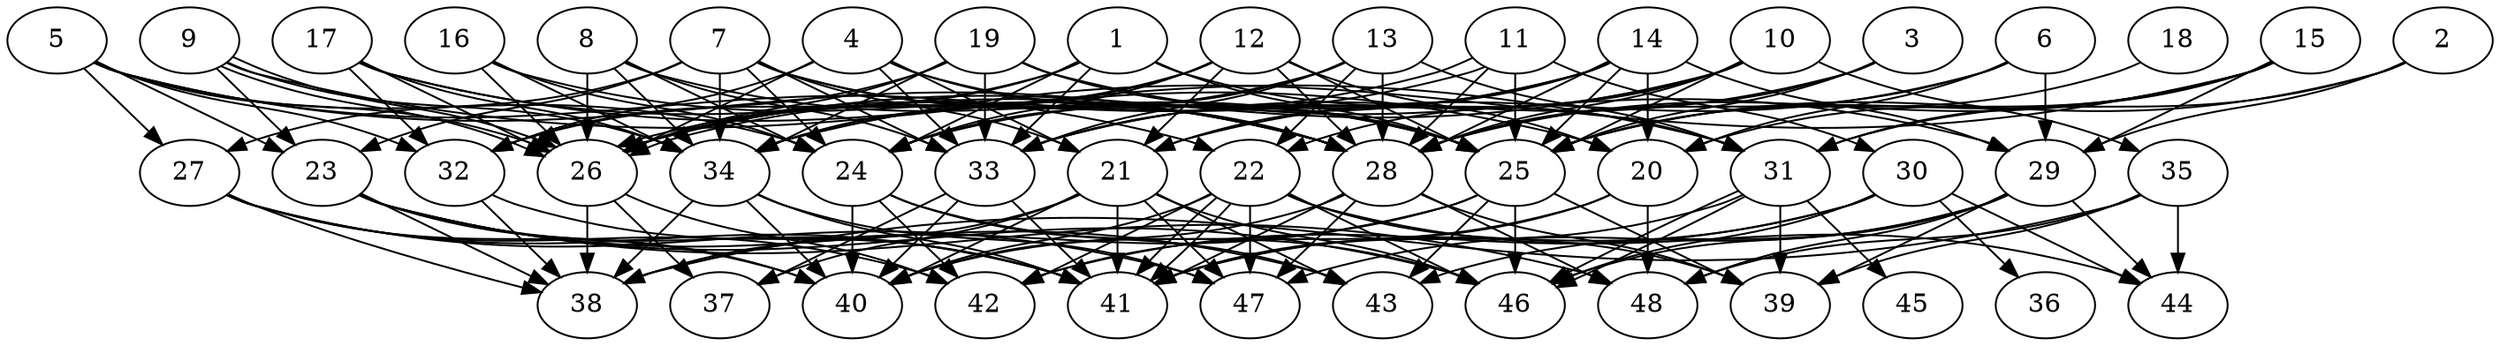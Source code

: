 // DAG (tier=3-complex, mode=compute, n=48, ccr=0.489, fat=0.707, density=0.754, regular=0.366, jump=0.308, mindata=1048576, maxdata=16777216)
// DAG automatically generated by daggen at Sun Aug 24 16:33:34 2025
// /home/ermia/Project/Environments/daggen/bin/daggen --dot --ccr 0.489 --fat 0.707 --regular 0.366 --density 0.754 --jump 0.308 --mindata 1048576 --maxdata 16777216 -n 48 
digraph G {
  1 [size="19288851305270870016", alpha="0.15", expect_size="9644425652635435008"]
  1 -> 24 [size ="57538812837888"]
  1 -> 25 [size ="57538812837888"]
  1 -> 26 [size ="57538812837888"]
  1 -> 31 [size ="57538812837888"]
  1 -> 32 [size ="57538812837888"]
  1 -> 33 [size ="57538812837888"]
  2 [size="1629400038024902", alpha="0.14", expect_size="814700019012451"]
  2 -> 25 [size ="29491200000000"]
  2 -> 29 [size ="29491200000000"]
  2 -> 31 [size ="29491200000000"]
  3 [size="7000753524677124", alpha="0.17", expect_size="3500376762338562"]
  3 -> 25 [size ="132278625763328"]
  3 -> 28 [size ="132278625763328"]
  3 -> 33 [size ="132278625763328"]
  4 [size="1021979217080703", alpha="0.19", expect_size="510989608540351"]
  4 -> 21 [size ="102174084300800"]
  4 -> 25 [size ="102174084300800"]
  4 -> 26 [size ="102174084300800"]
  4 -> 28 [size ="102174084300800"]
  4 -> 32 [size ="102174084300800"]
  4 -> 33 [size ="102174084300800"]
  5 [size="151612904351207904", alpha="0.04", expect_size="75806452175603952"]
  5 -> 22 [size ="241541209653248"]
  5 -> 23 [size ="241541209653248"]
  5 -> 24 [size ="241541209653248"]
  5 -> 26 [size ="241541209653248"]
  5 -> 27 [size ="241541209653248"]
  5 -> 28 [size ="241541209653248"]
  5 -> 32 [size ="241541209653248"]
  6 [size="37407404716376912", alpha="0.11", expect_size="18703702358188456"]
  6 -> 20 [size ="1499297258405888"]
  6 -> 21 [size ="1499297258405888"]
  6 -> 28 [size ="1499297258405888"]
  6 -> 29 [size ="1499297258405888"]
  7 [size="1030459498401789312", alpha="0.00", expect_size="515229749200894656"]
  7 -> 21 [size ="525788629696512"]
  7 -> 23 [size ="525788629696512"]
  7 -> 24 [size ="525788629696512"]
  7 -> 25 [size ="525788629696512"]
  7 -> 27 [size ="525788629696512"]
  7 -> 28 [size ="525788629696512"]
  7 -> 33 [size ="525788629696512"]
  7 -> 34 [size ="525788629696512"]
  8 [size="244078755227052802048", alpha="0.09", expect_size="122039377613526401024"]
  8 -> 24 [size ="312447202230272"]
  8 -> 25 [size ="312447202230272"]
  8 -> 26 [size ="312447202230272"]
  8 -> 33 [size ="312447202230272"]
  8 -> 34 [size ="312447202230272"]
  9 [size="2968500461847445504000", alpha="0.18", expect_size="1484250230923722752000"]
  9 -> 23 [size ="1652398279884800"]
  9 -> 26 [size ="1652398279884800"]
  9 -> 26 [size ="1652398279884800"]
  9 -> 31 [size ="1652398279884800"]
  9 -> 34 [size ="1652398279884800"]
  10 [size="19900071272556188", alpha="0.11", expect_size="9950035636278094"]
  10 -> 22 [size ="324750563868672"]
  10 -> 25 [size ="324750563868672"]
  10 -> 26 [size ="324750563868672"]
  10 -> 28 [size ="324750563868672"]
  10 -> 33 [size ="324750563868672"]
  10 -> 35 [size ="324750563868672"]
  11 [size="3174682641208129536", alpha="0.18", expect_size="1587341320604064768"]
  11 -> 25 [size ="1331564021547008"]
  11 -> 26 [size ="1331564021547008"]
  11 -> 26 [size ="1331564021547008"]
  11 -> 28 [size ="1331564021547008"]
  11 -> 30 [size ="1331564021547008"]
  12 [size="52510082706919616", alpha="0.02", expect_size="26255041353459808"]
  12 -> 20 [size ="1466285401571328"]
  12 -> 21 [size ="1466285401571328"]
  12 -> 24 [size ="1466285401571328"]
  12 -> 25 [size ="1466285401571328"]
  12 -> 26 [size ="1466285401571328"]
  12 -> 28 [size ="1466285401571328"]
  12 -> 34 [size ="1466285401571328"]
  13 [size="21701612455632176", alpha="0.08", expect_size="10850806227816088"]
  13 -> 22 [size ="890293066924032"]
  13 -> 24 [size ="890293066924032"]
  13 -> 26 [size ="890293066924032"]
  13 -> 28 [size ="890293066924032"]
  13 -> 31 [size ="890293066924032"]
  13 -> 33 [size ="890293066924032"]
  14 [size="1127441038758805241856", alpha="0.01", expect_size="563720519379402620928"]
  14 -> 20 [size ="866601054240768"]
  14 -> 21 [size ="866601054240768"]
  14 -> 24 [size ="866601054240768"]
  14 -> 25 [size ="866601054240768"]
  14 -> 28 [size ="866601054240768"]
  14 -> 29 [size ="866601054240768"]
  14 -> 33 [size ="866601054240768"]
  14 -> 34 [size ="866601054240768"]
  15 [size="102068349639743904", alpha="0.11", expect_size="51034174819871952"]
  15 -> 20 [size ="145379349757952"]
  15 -> 25 [size ="145379349757952"]
  15 -> 28 [size ="145379349757952"]
  15 -> 29 [size ="145379349757952"]
  15 -> 31 [size ="145379349757952"]
  15 -> 34 [size ="145379349757952"]
  16 [size="3894911227318501376000", alpha="0.16", expect_size="1947455613659250688000"]
  16 -> 24 [size ="1980409629900800"]
  16 -> 26 [size ="1980409629900800"]
  16 -> 28 [size ="1980409629900800"]
  16 -> 34 [size ="1980409629900800"]
  17 [size="475382475571360256", alpha="0.17", expect_size="237691237785680128"]
  17 -> 20 [size ="657165236830208"]
  17 -> 26 [size ="657165236830208"]
  17 -> 28 [size ="657165236830208"]
  17 -> 32 [size ="657165236830208"]
  17 -> 34 [size ="657165236830208"]
  18 [size="14384365568000000000", alpha="0.17", expect_size="7192182784000000000"]
  18 -> 25 [size ="47316992000000"]
  19 [size="66070700583108432", alpha="0.17", expect_size="33035350291554216"]
  19 -> 25 [size ="31376380264448"]
  19 -> 26 [size ="31376380264448"]
  19 -> 29 [size ="31376380264448"]
  19 -> 32 [size ="31376380264448"]
  19 -> 33 [size ="31376380264448"]
  19 -> 34 [size ="31376380264448"]
  20 [size="126634270958903361536", alpha="0.17", expect_size="63317135479451680768"]
  20 -> 41 [size ="201739445731328"]
  20 -> 42 [size ="201739445731328"]
  20 -> 48 [size ="201739445731328"]
  21 [size="39435380144502688", alpha="0.10", expect_size="19717690072251344"]
  21 -> 37 [size ="1918010264649728"]
  21 -> 38 [size ="1918010264649728"]
  21 -> 40 [size ="1918010264649728"]
  21 -> 41 [size ="1918010264649728"]
  21 -> 43 [size ="1918010264649728"]
  21 -> 46 [size ="1918010264649728"]
  21 -> 47 [size ="1918010264649728"]
  22 [size="2613145476319856820224", alpha="0.00", expect_size="1306572738159928410112"]
  22 -> 39 [size ="1517745820663808"]
  22 -> 40 [size ="1517745820663808"]
  22 -> 41 [size ="1517745820663808"]
  22 -> 41 [size ="1517745820663808"]
  22 -> 42 [size ="1517745820663808"]
  22 -> 44 [size ="1517745820663808"]
  22 -> 46 [size ="1517745820663808"]
  22 -> 47 [size ="1517745820663808"]
  23 [size="666572176749182720", alpha="0.06", expect_size="333286088374591360"]
  23 -> 38 [size ="345963675779072"]
  23 -> 40 [size ="345963675779072"]
  23 -> 41 [size ="345963675779072"]
  23 -> 43 [size ="345963675779072"]
  23 -> 46 [size ="345963675779072"]
  23 -> 48 [size ="345963675779072"]
  24 [size="1324250927701610725376", alpha="0.03", expect_size="662125463850805362688"]
  24 -> 40 [size ="964724950827008"]
  24 -> 42 [size ="964724950827008"]
  24 -> 43 [size ="964724950827008"]
  24 -> 46 [size ="964724950827008"]
  25 [size="51466088884221120", alpha="0.15", expect_size="25733044442110560"]
  25 -> 38 [size ="1030025105113088"]
  25 -> 39 [size ="1030025105113088"]
  25 -> 40 [size ="1030025105113088"]
  25 -> 43 [size ="1030025105113088"]
  25 -> 46 [size ="1030025105113088"]
  26 [size="6220407938024996864", alpha="0.02", expect_size="3110203969012498432"]
  26 -> 37 [size ="27058428182528"]
  26 -> 38 [size ="27058428182528"]
  26 -> 42 [size ="27058428182528"]
  27 [size="26760519545325092864", alpha="0.08", expect_size="13380259772662546432"]
  27 -> 38 [size ="71573625110528"]
  27 -> 40 [size ="71573625110528"]
  27 -> 41 [size ="71573625110528"]
  27 -> 42 [size ="71573625110528"]
  27 -> 47 [size ="71573625110528"]
  28 [size="122339786465703168", alpha="0.18", expect_size="61169893232851584"]
  28 -> 39 [size ="2108736877363200"]
  28 -> 40 [size ="2108736877363200"]
  28 -> 41 [size ="2108736877363200"]
  28 -> 47 [size ="2108736877363200"]
  28 -> 48 [size ="2108736877363200"]
  29 [size="24259245828254728192", alpha="0.19", expect_size="12129622914127364096"]
  29 -> 39 [size ="67041159544832"]
  29 -> 43 [size ="67041159544832"]
  29 -> 44 [size ="67041159544832"]
  29 -> 46 [size ="67041159544832"]
  29 -> 47 [size ="67041159544832"]
  29 -> 48 [size ="67041159544832"]
  30 [size="3423312572403638784", alpha="0.01", expect_size="1711656286201819392"]
  30 -> 36 [size ="1184917933260800"]
  30 -> 41 [size ="1184917933260800"]
  30 -> 42 [size ="1184917933260800"]
  30 -> 44 [size ="1184917933260800"]
  30 -> 46 [size ="1184917933260800"]
  31 [size="1318246004926647552", alpha="0.04", expect_size="659123002463323776"]
  31 -> 39 [size ="801536737280000"]
  31 -> 41 [size ="801536737280000"]
  31 -> 45 [size ="801536737280000"]
  31 -> 46 [size ="801536737280000"]
  31 -> 46 [size ="801536737280000"]
  32 [size="330359778590202", alpha="0.13", expect_size="165179889295101"]
  32 -> 38 [size ="10673530601472"]
  32 -> 41 [size ="10673530601472"]
  33 [size="116739230480190560", alpha="0.04", expect_size="58369615240095280"]
  33 -> 37 [size ="100948181516288"]
  33 -> 40 [size ="100948181516288"]
  33 -> 41 [size ="100948181516288"]
  34 [size="1747648791417955811328", alpha="0.16", expect_size="873824395708977905664"]
  34 -> 38 [size ="1160716329418752"]
  34 -> 40 [size ="1160716329418752"]
  34 -> 41 [size ="1160716329418752"]
  34 -> 47 [size ="1160716329418752"]
  35 [size="7373885820586780", alpha="0.06", expect_size="3686942910293390"]
  35 -> 38 [size ="309892661379072"]
  35 -> 39 [size ="309892661379072"]
  35 -> 44 [size ="309892661379072"]
  35 -> 48 [size ="309892661379072"]
  36 [size="162778602313951264", alpha="0.06", expect_size="81389301156975632"]
  37 [size="3842673582580762148864", alpha="0.13", expect_size="1921336791290381074432"]
  38 [size="11814676636545410", alpha="0.02", expect_size="5907338318272705"]
  39 [size="10274809818386706", alpha="0.13", expect_size="5137404909193353"]
  40 [size="532216099398909689856", alpha="0.12", expect_size="266108049699454844928"]
  41 [size="4953602483534366720", alpha="0.13", expect_size="2476801241767183360"]
  42 [size="18649751545348644", alpha="0.01", expect_size="9324875772674322"]
  43 [size="444521973332309966848", alpha="0.12", expect_size="222260986666154983424"]
  44 [size="114865764000020112", alpha="0.01", expect_size="57432882000010056"]
  45 [size="26984493222317240", alpha="0.12", expect_size="13492246611158620"]
  46 [size="287068931565909888", alpha="0.18", expect_size="143534465782954944"]
  47 [size="185285760473918048", alpha="0.17", expect_size="92642880236959024"]
  48 [size="58349686137780760", alpha="0.12", expect_size="29174843068890380"]
}